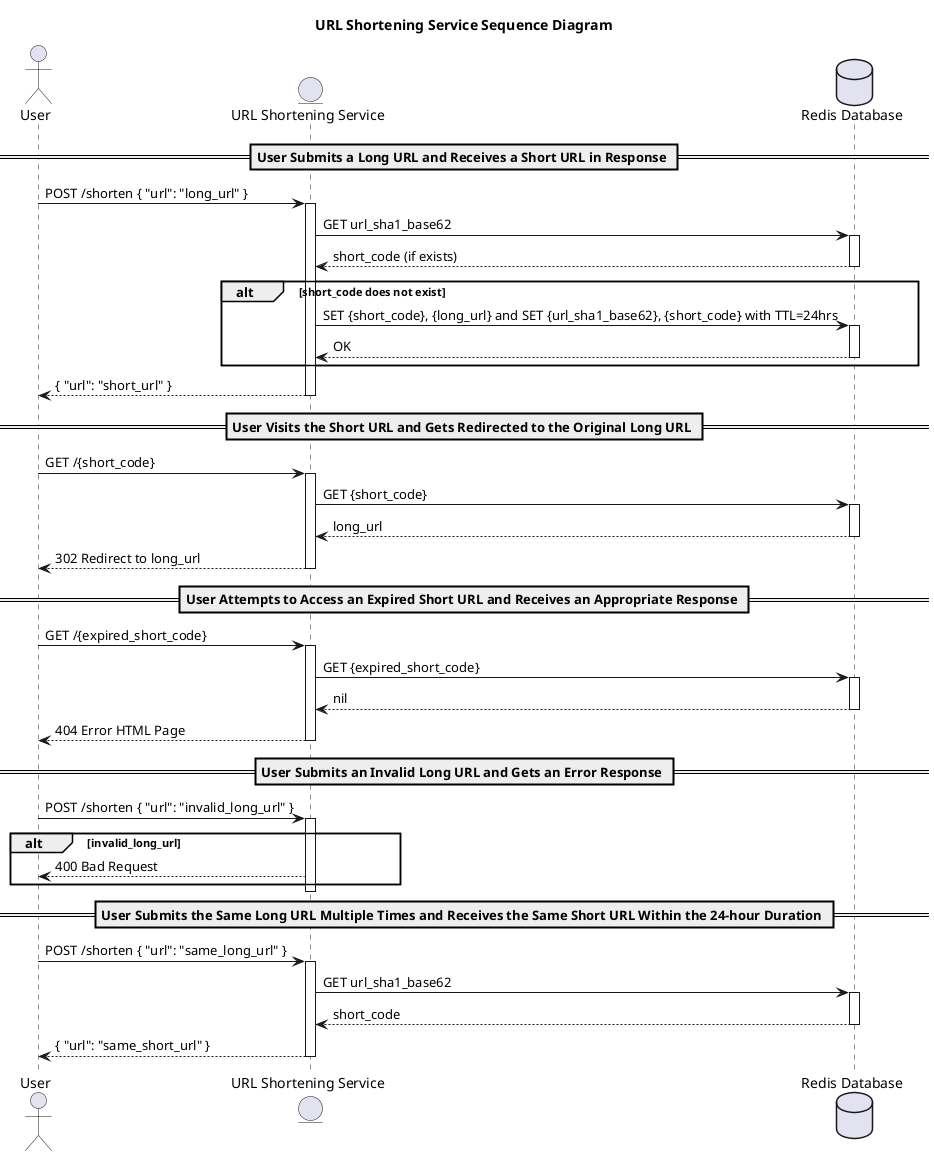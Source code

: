 @startuml

title URL Shortening Service Sequence Diagram

actor User as "User"

entity URLShortenerService as "URL Shortening Service"
database RedisDatabase as "Redis Database"

== User Submits a Long URL and Receives a Short URL in Response ==
User -> URLShortenerService: POST /shorten { "url": "long_url" }
activate URLShortenerService
URLShortenerService -> RedisDatabase: GET url_sha1_base62
activate RedisDatabase
RedisDatabase --> URLShortenerService: short_code (if exists)
deactivate RedisDatabase
alt short_code does not exist
    URLShortenerService -> RedisDatabase: SET {short_code}, {long_url} and SET {url_sha1_base62}, {short_code} with TTL=24hrs
    activate RedisDatabase
    RedisDatabase --> URLShortenerService: OK
    deactivate RedisDatabase
end
URLShortenerService --> User: { "url": "short_url" }
deactivate URLShortenerService

== User Visits the Short URL and Gets Redirected to the Original Long URL ==
User -> URLShortenerService: GET /{short_code}
activate URLShortenerService
URLShortenerService -> RedisDatabase: GET {short_code}
activate RedisDatabase
RedisDatabase --> URLShortenerService: long_url
deactivate RedisDatabase
URLShortenerService --> User: 302 Redirect to long_url
deactivate URLShortenerService

== User Attempts to Access an Expired Short URL and Receives an Appropriate Response ==
User -> URLShortenerService: GET /{expired_short_code}
activate URLShortenerService
URLShortenerService -> RedisDatabase: GET {expired_short_code}
activate RedisDatabase
RedisDatabase --> URLShortenerService: nil
deactivate RedisDatabase
URLShortenerService --> User: 404 Error HTML Page
deactivate URLShortenerService

== User Submits an Invalid Long URL and Gets an Error Response ==
User -> URLShortenerService: POST /shorten { "url": "invalid_long_url" }
activate URLShortenerService
alt invalid_long_url
    URLShortenerService --> User: 400 Bad Request
end
deactivate URLShortenerService

== User Submits the Same Long URL Multiple Times and Receives the Same Short URL Within the 24-hour Duration ==
User -> URLShortenerService: POST /shorten { "url": "same_long_url" }
activate URLShortenerService
URLShortenerService -> RedisDatabase: GET url_sha1_base62
activate RedisDatabase
RedisDatabase --> URLShortenerService: short_code
deactivate RedisDatabase
URLShortenerService --> User: { "url": "same_short_url" }
deactivate URLShortenerService

@enduml
